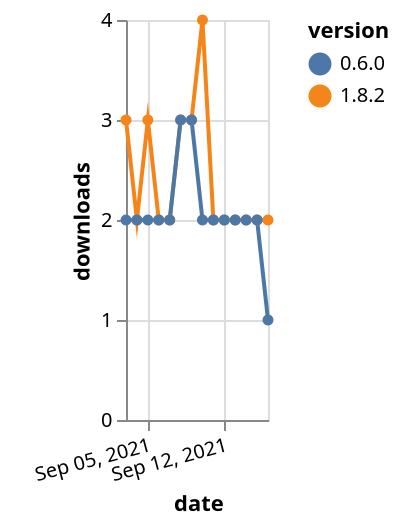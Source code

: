 {"$schema": "https://vega.github.io/schema/vega-lite/v5.json", "description": "A simple bar chart with embedded data.", "data": {"values": [{"date": "2021-09-03", "total": 2361, "delta": 3, "version": "1.8.2"}, {"date": "2021-09-04", "total": 2363, "delta": 2, "version": "1.8.2"}, {"date": "2021-09-05", "total": 2366, "delta": 3, "version": "1.8.2"}, {"date": "2021-09-06", "total": 2368, "delta": 2, "version": "1.8.2"}, {"date": "2021-09-07", "total": 2370, "delta": 2, "version": "1.8.2"}, {"date": "2021-09-08", "total": 2373, "delta": 3, "version": "1.8.2"}, {"date": "2021-09-09", "total": 2376, "delta": 3, "version": "1.8.2"}, {"date": "2021-09-10", "total": 2380, "delta": 4, "version": "1.8.2"}, {"date": "2021-09-11", "total": 2382, "delta": 2, "version": "1.8.2"}, {"date": "2021-09-12", "total": 2384, "delta": 2, "version": "1.8.2"}, {"date": "2021-09-13", "total": 2386, "delta": 2, "version": "1.8.2"}, {"date": "2021-09-14", "total": 2388, "delta": 2, "version": "1.8.2"}, {"date": "2021-09-15", "total": 2390, "delta": 2, "version": "1.8.2"}, {"date": "2021-09-16", "total": 2392, "delta": 2, "version": "1.8.2"}, {"date": "2021-09-03", "total": 2250, "delta": 2, "version": "0.6.0"}, {"date": "2021-09-04", "total": 2252, "delta": 2, "version": "0.6.0"}, {"date": "2021-09-05", "total": 2254, "delta": 2, "version": "0.6.0"}, {"date": "2021-09-06", "total": 2256, "delta": 2, "version": "0.6.0"}, {"date": "2021-09-07", "total": 2258, "delta": 2, "version": "0.6.0"}, {"date": "2021-09-08", "total": 2261, "delta": 3, "version": "0.6.0"}, {"date": "2021-09-09", "total": 2264, "delta": 3, "version": "0.6.0"}, {"date": "2021-09-10", "total": 2266, "delta": 2, "version": "0.6.0"}, {"date": "2021-09-11", "total": 2268, "delta": 2, "version": "0.6.0"}, {"date": "2021-09-12", "total": 2270, "delta": 2, "version": "0.6.0"}, {"date": "2021-09-13", "total": 2272, "delta": 2, "version": "0.6.0"}, {"date": "2021-09-14", "total": 2274, "delta": 2, "version": "0.6.0"}, {"date": "2021-09-15", "total": 2276, "delta": 2, "version": "0.6.0"}, {"date": "2021-09-16", "total": 2277, "delta": 1, "version": "0.6.0"}]}, "width": "container", "mark": {"type": "line", "point": {"filled": true}}, "encoding": {"x": {"field": "date", "type": "temporal", "timeUnit": "yearmonthdate", "title": "date", "axis": {"labelAngle": -15}}, "y": {"field": "delta", "type": "quantitative", "title": "downloads"}, "color": {"field": "version", "type": "nominal"}, "tooltip": {"field": "delta"}}}